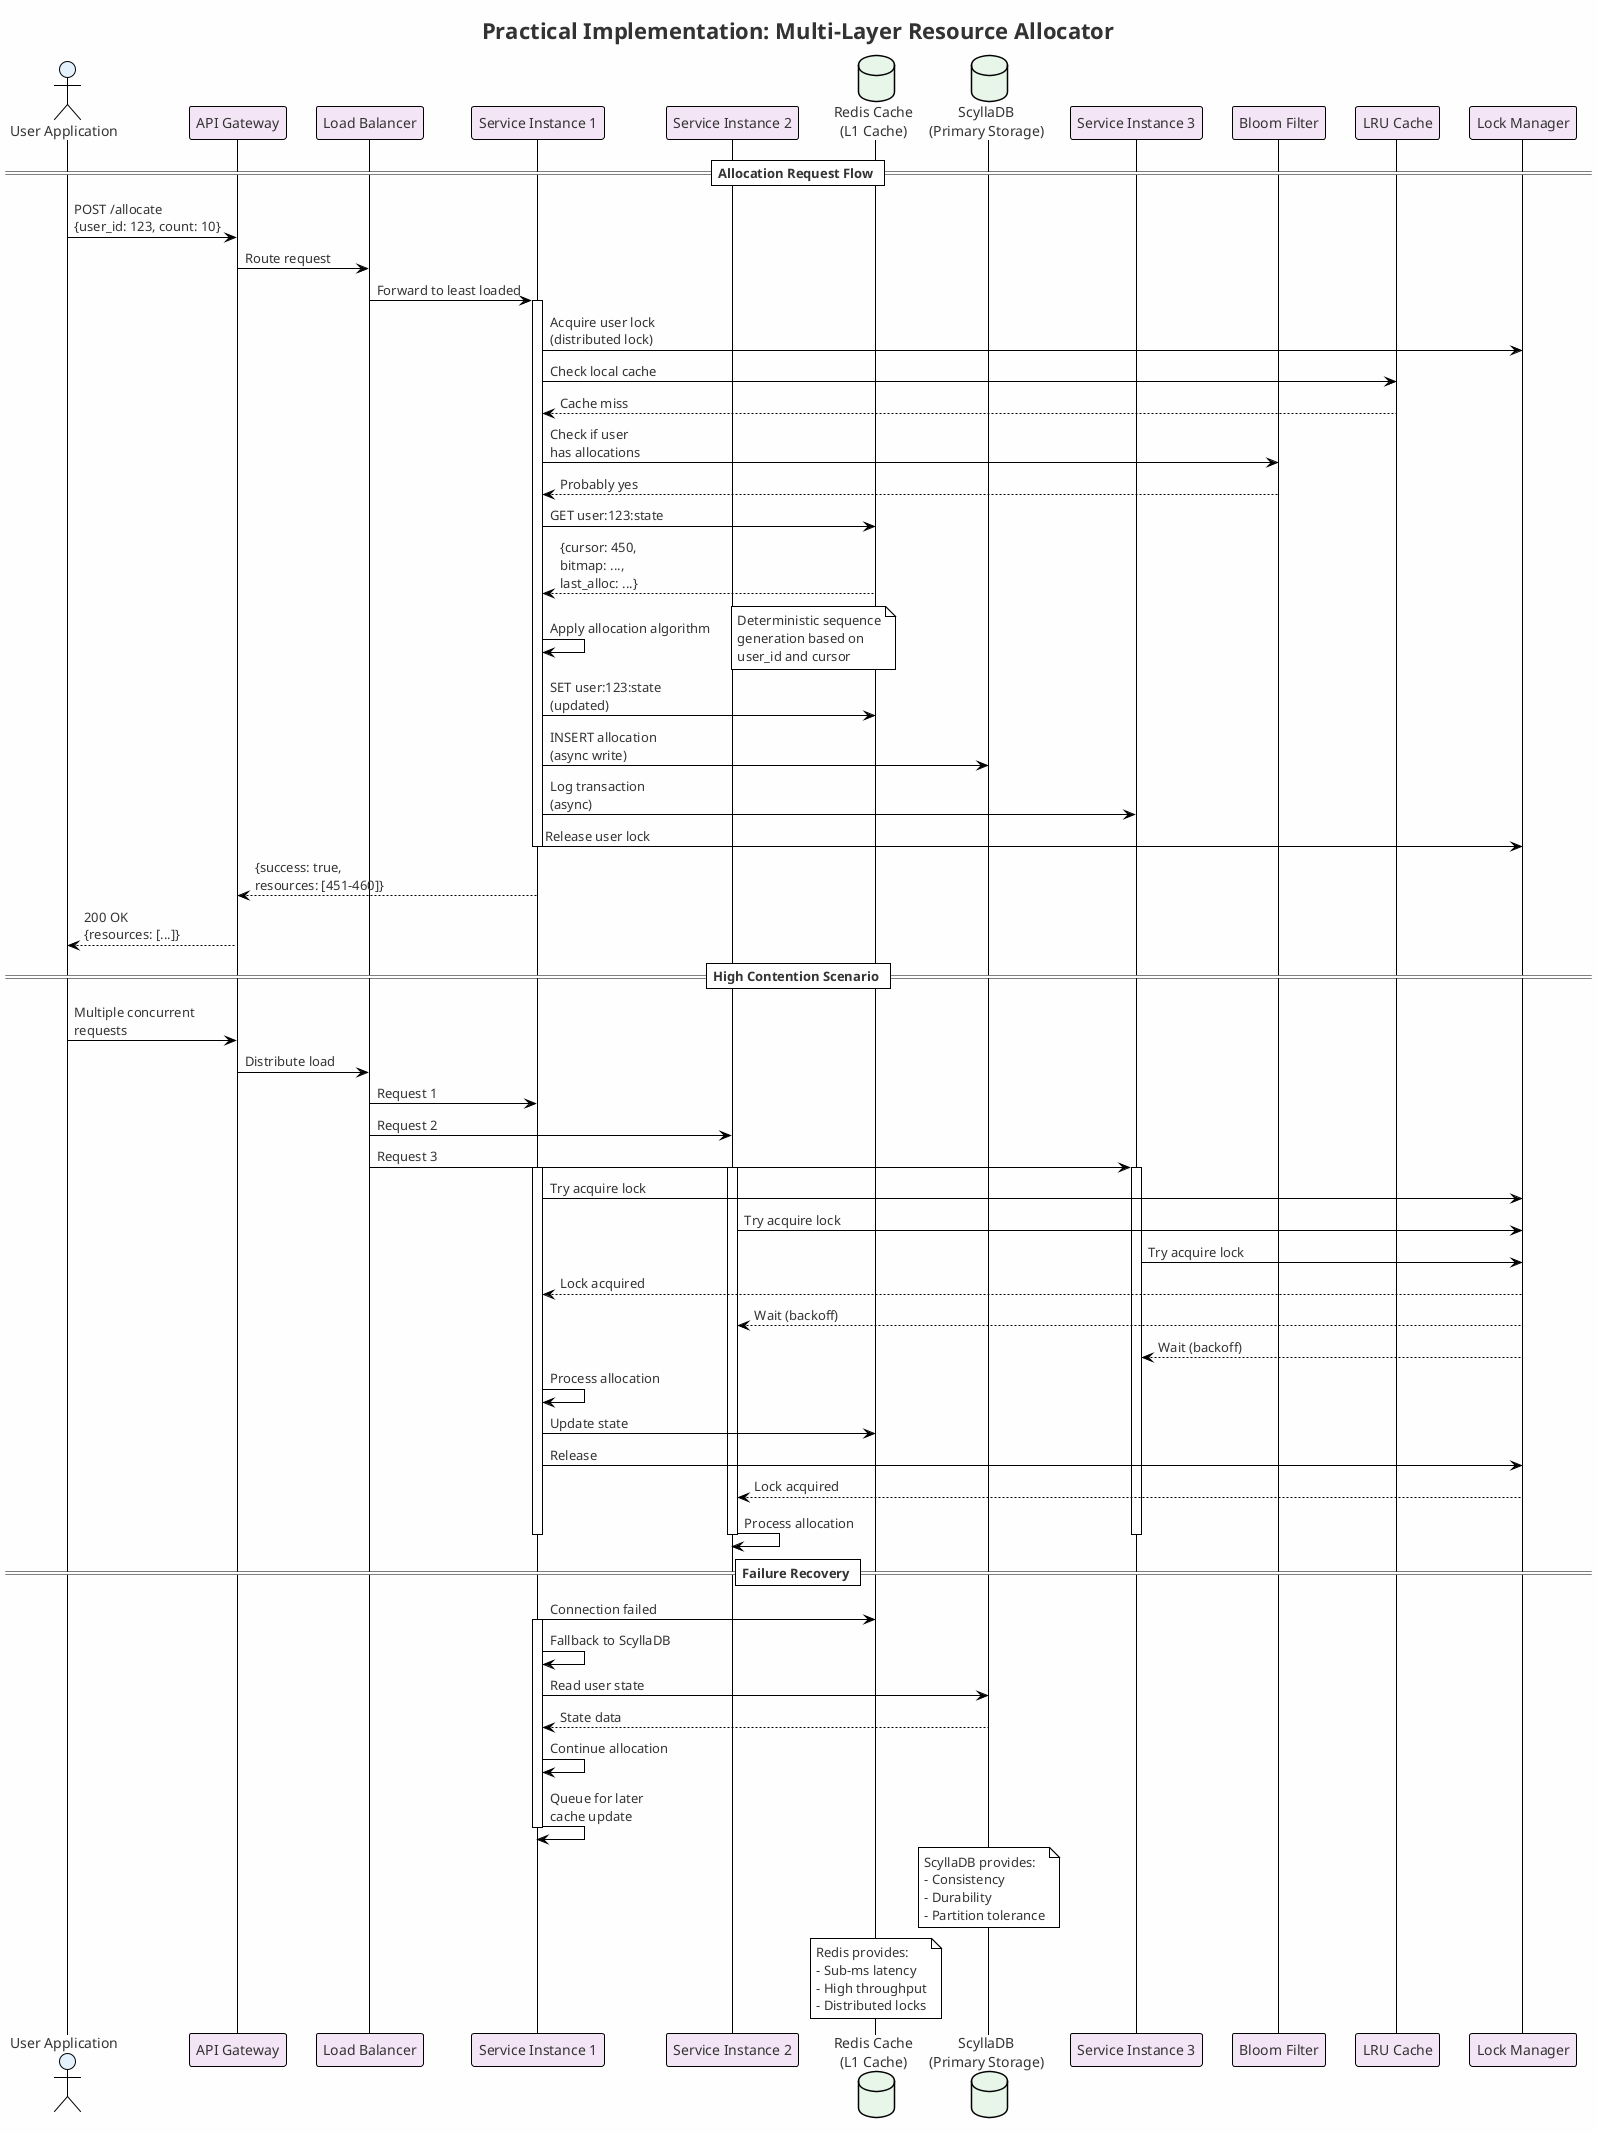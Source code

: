 @startuml practical-implementation
!theme plain
title Practical Implementation: Multi-Layer Resource Allocator

skinparam backgroundColor #FEFEFE
skinparam componentStyle rectangle
skinparam actorBackgroundColor #E3F2FD
skinparam databaseBackgroundColor #E8F5E9
skinparam participantBackgroundColor #F3E5F5
skinparam actorFontColor #333333
skinparam participantFontColor #333333
skinparam databaseFontColor #333333
skinparam sequenceMessageFontColor #333333
skinparam noteFontColor #333333
skinparam defaultFontColor #333333

actor "User Application" as user
participant "API Gateway" as api
participant "Load Balancer" as lb

participant "Service Instance 1" as s1
participant "Service Instance 2" as s2
participant "Service Instance 3" as s3

database "Redis Cache\n(L1 Cache)" as redis
database "ScyllaDB\n(Primary Storage)" as scylla
database "S3\n(Audit Logs)" as s3

participant "Bloom Filter" as bloom
participant "LRU Cache" as lru
participant "Lock Manager" as lock

== Allocation Request Flow ==

user -> api : POST /allocate\n{user_id: 123, count: 10}
api -> lb : Route request
lb -> s1 : Forward to least loaded

activate s1
s1 -> lock : Acquire user lock\n(distributed lock)

s1 -> lru : Check local cache
lru --> s1 : Cache miss

s1 -> bloom : Check if user\nhas allocations
bloom --> s1 : Probably yes

s1 -> redis : GET user:123:state
redis --> s1 : {cursor: 450,\nbitmap: ...,\nlast_alloc: ...}

s1 -> s1 : Apply allocation algorithm
note right : Deterministic sequence\ngeneration based on\nuser_id and cursor

s1 -> redis : SET user:123:state\n(updated)
s1 -> scylla : INSERT allocation\n(async write)
s1 -> s3 : Log transaction\n(async)

s1 -> lock : Release user lock
deactivate s1

s1 --> api : {success: true,\nresources: [451-460]}
api --> user : 200 OK\n{resources: [...]}

== High Contention Scenario ==

user -> api : Multiple concurrent\nrequests
api -> lb : Distribute load
lb -> s1 : Request 1
lb -> s2 : Request 2
lb -> s3 : Request 3

activate s1
activate s2
activate s3

s1 -> lock : Try acquire lock
s2 -> lock : Try acquire lock
s3 -> lock : Try acquire lock

lock --> s1 : Lock acquired
lock --> s2 : Wait (backoff)
lock --> s3 : Wait (backoff)

s1 -> s1 : Process allocation
s1 -> redis : Update state
s1 -> lock : Release

lock --> s2 : Lock acquired
s2 -> s2 : Process allocation

deactivate s1
deactivate s2
deactivate s3

== Failure Recovery ==

s1 -> redis : Connection failed
activate s1
s1 -> s1 : Fallback to ScyllaDB
s1 -> scylla : Read user state
scylla --> s1 : State data
s1 -> s1 : Continue allocation
s1 -> s1 : Queue for later\ncache update
deactivate s1

note over scylla
    ScyllaDB provides:
    - Consistency
    - Durability  
    - Partition tolerance
end note

note over redis
    Redis provides:
    - Sub-ms latency
    - High throughput
    - Distributed locks
end note

@enduml